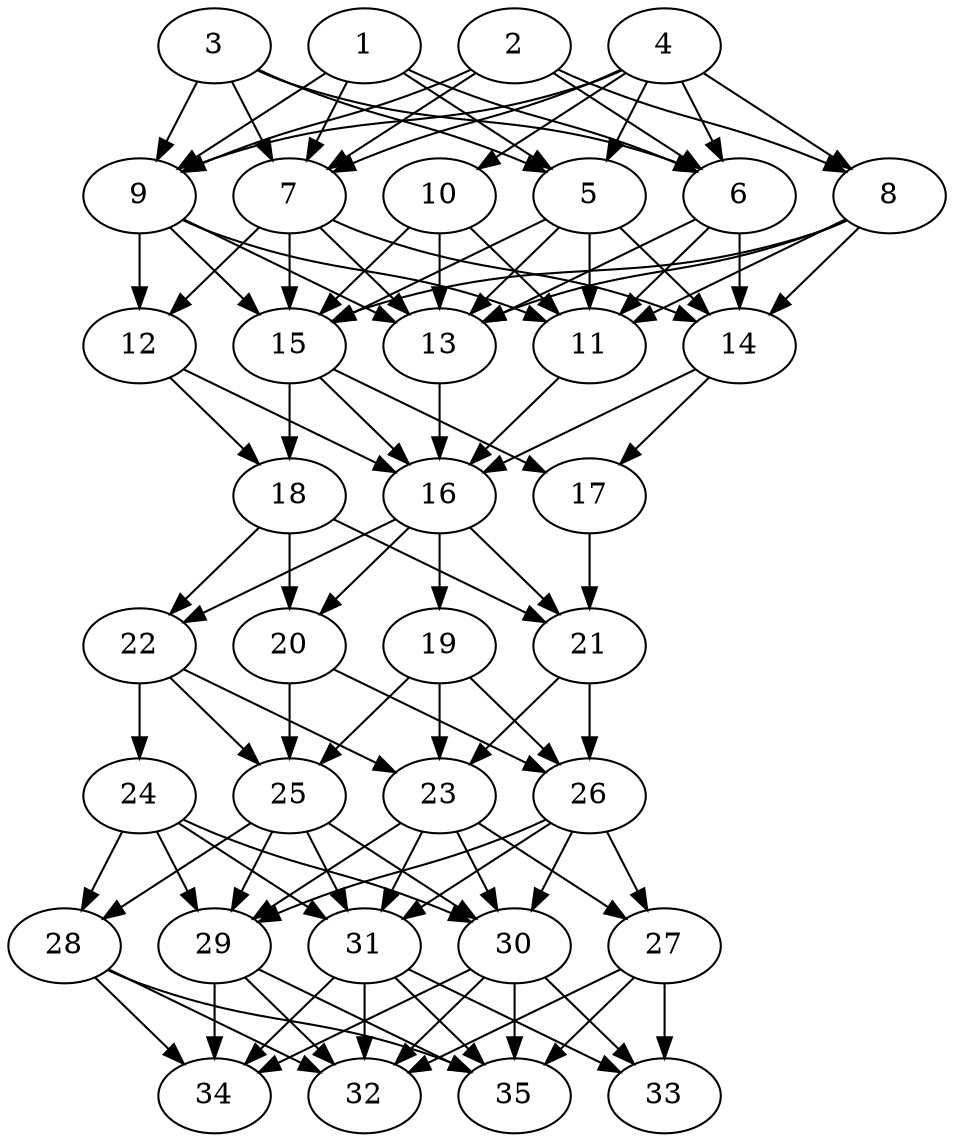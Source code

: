 // DAG automatically generated by daggen at Thu Oct  3 14:05:37 2019
// ./daggen --dot -n 35 --ccr 0.4 --fat 0.5 --regular 0.7 --density 0.9 --mindata 5242880 --maxdata 52428800 
digraph G {
  1 [size="76308480", alpha="0.06", expect_size="30523392"] 
  1 -> 5 [size ="30523392"]
  1 -> 6 [size ="30523392"]
  1 -> 7 [size ="30523392"]
  1 -> 9 [size ="30523392"]
  2 [size="116387840", alpha="0.01", expect_size="46555136"] 
  2 -> 6 [size ="46555136"]
  2 -> 7 [size ="46555136"]
  2 -> 8 [size ="46555136"]
  2 -> 9 [size ="46555136"]
  3 [size="20277760", alpha="0.13", expect_size="8111104"] 
  3 -> 5 [size ="8111104"]
  3 -> 6 [size ="8111104"]
  3 -> 7 [size ="8111104"]
  3 -> 9 [size ="8111104"]
  4 [size="56378880", alpha="0.09", expect_size="22551552"] 
  4 -> 5 [size ="22551552"]
  4 -> 6 [size ="22551552"]
  4 -> 7 [size ="22551552"]
  4 -> 8 [size ="22551552"]
  4 -> 9 [size ="22551552"]
  4 -> 10 [size ="22551552"]
  5 [size="47907840", alpha="0.20", expect_size="19163136"] 
  5 -> 11 [size ="19163136"]
  5 -> 13 [size ="19163136"]
  5 -> 14 [size ="19163136"]
  5 -> 15 [size ="19163136"]
  6 [size="66536960", alpha="0.13", expect_size="26614784"] 
  6 -> 11 [size ="26614784"]
  6 -> 13 [size ="26614784"]
  6 -> 14 [size ="26614784"]
  7 [size="40299520", alpha="0.16", expect_size="16119808"] 
  7 -> 12 [size ="16119808"]
  7 -> 13 [size ="16119808"]
  7 -> 14 [size ="16119808"]
  7 -> 15 [size ="16119808"]
  8 [size="68733440", alpha="0.03", expect_size="27493376"] 
  8 -> 11 [size ="27493376"]
  8 -> 13 [size ="27493376"]
  8 -> 14 [size ="27493376"]
  8 -> 15 [size ="27493376"]
  9 [size="53117440", alpha="0.05", expect_size="21246976"] 
  9 -> 11 [size ="21246976"]
  9 -> 12 [size ="21246976"]
  9 -> 13 [size ="21246976"]
  9 -> 15 [size ="21246976"]
  10 [size="89108480", alpha="0.02", expect_size="35643392"] 
  10 -> 11 [size ="35643392"]
  10 -> 13 [size ="35643392"]
  10 -> 15 [size ="35643392"]
  11 [size="50127360", alpha="0.18", expect_size="20050944"] 
  11 -> 16 [size ="20050944"]
  12 [size="87664640", alpha="0.06", expect_size="35065856"] 
  12 -> 16 [size ="35065856"]
  12 -> 18 [size ="35065856"]
  13 [size="91494400", alpha="0.03", expect_size="36597760"] 
  13 -> 16 [size ="36597760"]
  14 [size="52108800", alpha="0.18", expect_size="20843520"] 
  14 -> 16 [size ="20843520"]
  14 -> 17 [size ="20843520"]
  15 [size="105246720", alpha="0.05", expect_size="42098688"] 
  15 -> 16 [size ="42098688"]
  15 -> 17 [size ="42098688"]
  15 -> 18 [size ="42098688"]
  16 [size="102935040", alpha="0.17", expect_size="41174016"] 
  16 -> 19 [size ="41174016"]
  16 -> 20 [size ="41174016"]
  16 -> 21 [size ="41174016"]
  16 -> 22 [size ="41174016"]
  17 [size="64588800", alpha="0.04", expect_size="25835520"] 
  17 -> 21 [size ="25835520"]
  18 [size="41177600", alpha="0.09", expect_size="16471040"] 
  18 -> 20 [size ="16471040"]
  18 -> 21 [size ="16471040"]
  18 -> 22 [size ="16471040"]
  19 [size="60933120", alpha="0.06", expect_size="24373248"] 
  19 -> 23 [size ="24373248"]
  19 -> 25 [size ="24373248"]
  19 -> 26 [size ="24373248"]
  20 [size="91727360", alpha="0.09", expect_size="36690944"] 
  20 -> 25 [size ="36690944"]
  20 -> 26 [size ="36690944"]
  21 [size="102092800", alpha="0.03", expect_size="40837120"] 
  21 -> 23 [size ="40837120"]
  21 -> 26 [size ="40837120"]
  22 [size="91973120", alpha="0.14", expect_size="36789248"] 
  22 -> 23 [size ="36789248"]
  22 -> 24 [size ="36789248"]
  22 -> 25 [size ="36789248"]
  23 [size="128988160", alpha="0.06", expect_size="51595264"] 
  23 -> 27 [size ="51595264"]
  23 -> 29 [size ="51595264"]
  23 -> 30 [size ="51595264"]
  23 -> 31 [size ="51595264"]
  24 [size="29744640", alpha="0.06", expect_size="11897856"] 
  24 -> 28 [size ="11897856"]
  24 -> 29 [size ="11897856"]
  24 -> 30 [size ="11897856"]
  24 -> 31 [size ="11897856"]
  25 [size="20262400", alpha="0.12", expect_size="8104960"] 
  25 -> 28 [size ="8104960"]
  25 -> 29 [size ="8104960"]
  25 -> 30 [size ="8104960"]
  25 -> 31 [size ="8104960"]
  26 [size="49090560", alpha="0.06", expect_size="19636224"] 
  26 -> 27 [size ="19636224"]
  26 -> 29 [size ="19636224"]
  26 -> 30 [size ="19636224"]
  26 -> 31 [size ="19636224"]
  27 [size="31767040", alpha="0.05", expect_size="12706816"] 
  27 -> 32 [size ="12706816"]
  27 -> 33 [size ="12706816"]
  27 -> 35 [size ="12706816"]
  28 [size="55211520", alpha="0.14", expect_size="22084608"] 
  28 -> 32 [size ="22084608"]
  28 -> 34 [size ="22084608"]
  28 -> 35 [size ="22084608"]
  29 [size="105546240", alpha="0.10", expect_size="42218496"] 
  29 -> 32 [size ="42218496"]
  29 -> 34 [size ="42218496"]
  29 -> 35 [size ="42218496"]
  30 [size="25566720", alpha="0.18", expect_size="10226688"] 
  30 -> 32 [size ="10226688"]
  30 -> 33 [size ="10226688"]
  30 -> 34 [size ="10226688"]
  30 -> 35 [size ="10226688"]
  31 [size="80555520", alpha="0.12", expect_size="32222208"] 
  31 -> 32 [size ="32222208"]
  31 -> 33 [size ="32222208"]
  31 -> 34 [size ="32222208"]
  31 -> 35 [size ="32222208"]
  32 [size="97792000", alpha="0.20", expect_size="39116800"] 
  33 [size="62592000", alpha="0.00", expect_size="25036800"] 
  34 [size="100090880", alpha="0.07", expect_size="40036352"] 
  35 [size="17633280", alpha="0.10", expect_size="7053312"] 
}
